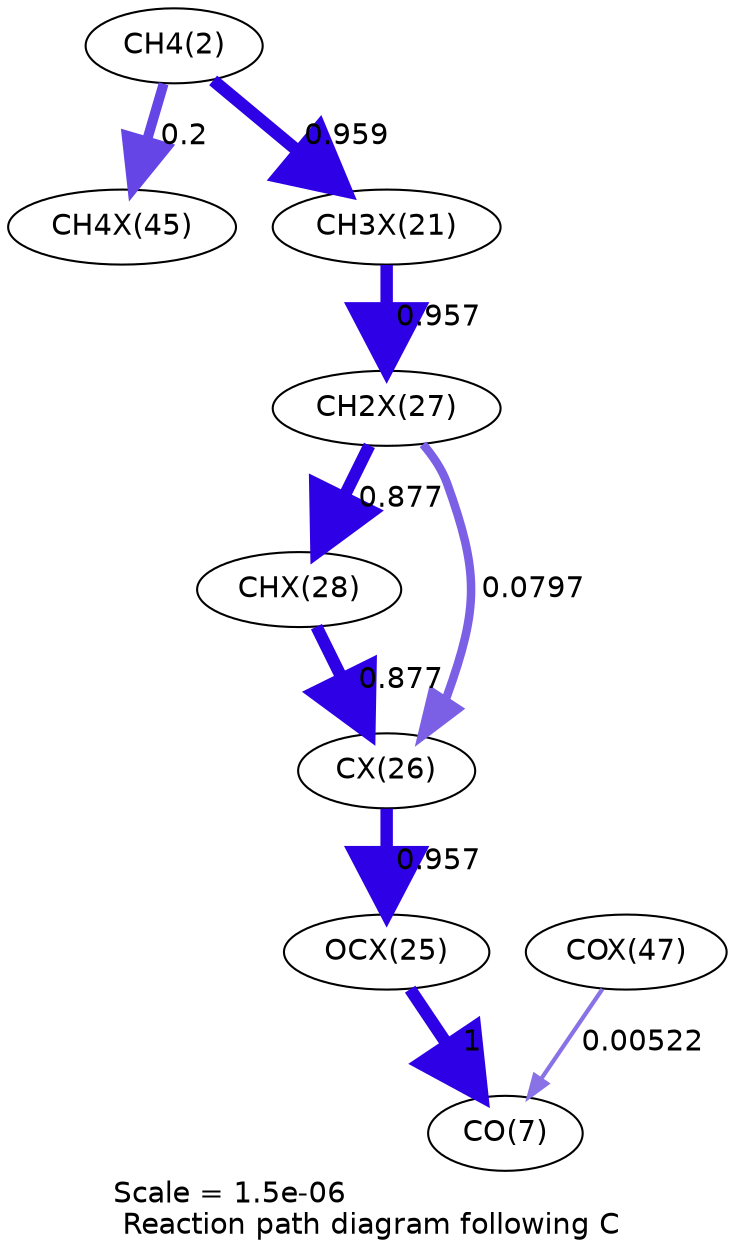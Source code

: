 digraph reaction_paths {
center=1;
s4 -> s36[fontname="Helvetica", penwidth=4.78, arrowsize=2.39, color="0.7, 0.7, 0.9"
, label=" 0.2"];
s4 -> s28[fontname="Helvetica", penwidth=5.97, arrowsize=2.98, color="0.7, 1.46, 0.9"
, label=" 0.959"];
s28 -> s34[fontname="Helvetica", penwidth=5.97, arrowsize=2.98, color="0.7, 1.46, 0.9"
, label=" 0.957"];
s34 -> s35[fontname="Helvetica", penwidth=5.9, arrowsize=2.95, color="0.7, 1.38, 0.9"
, label=" 0.877"];
s34 -> s33[fontname="Helvetica", penwidth=4.09, arrowsize=2.05, color="0.7, 0.58, 0.9"
, label=" 0.0797"];
s35 -> s33[fontname="Helvetica", penwidth=5.9, arrowsize=2.95, color="0.7, 1.38, 0.9"
, label=" 0.877"];
s33 -> s32[fontname="Helvetica", penwidth=5.97, arrowsize=2.98, color="0.7, 1.46, 0.9"
, label=" 0.957"];
s32 -> s9[fontname="Helvetica", penwidth=6, arrowsize=3, color="0.7, 1.5, 0.9"
, label=" 1"];
s38 -> s9[fontname="Helvetica", penwidth=2.03, arrowsize=1.02, color="0.7, 0.505, 0.9"
, label=" 0.00522"];
s4 [ fontname="Helvetica", label="CH4(2)"];
s9 [ fontname="Helvetica", label="CO(7)"];
s28 [ fontname="Helvetica", label="CH3X(21)"];
s32 [ fontname="Helvetica", label="OCX(25)"];
s33 [ fontname="Helvetica", label="CX(26)"];
s34 [ fontname="Helvetica", label="CH2X(27)"];
s35 [ fontname="Helvetica", label="CHX(28)"];
s36 [ fontname="Helvetica", label="CH4X(45)"];
s38 [ fontname="Helvetica", label="COX(47)"];
 label = "Scale = 1.5e-06\l Reaction path diagram following C";
 fontname = "Helvetica";
}
